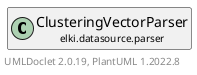 @startuml
    remove .*\.(Instance|Par|Parameterizer|Factory)$
    set namespaceSeparator none
    hide empty fields
    hide empty methods

    class "<size:14>ClusteringVectorParser.Par\n<size:10>elki.datasource.parser" as elki.datasource.parser.ClusteringVectorParser.Par [[ClusteringVectorParser.Par.html]] {
        +make(): ClusteringVectorParser
    }

    abstract class "<size:14>AbstractStreamingParser.Par\n<size:10>elki.datasource.parser" as elki.datasource.parser.AbstractStreamingParser.Par [[AbstractStreamingParser.Par.html]] {
        {abstract} +make(): AbstractStreamingParser
    }
    class "<size:14>ClusteringVectorParser\n<size:10>elki.datasource.parser" as elki.datasource.parser.ClusteringVectorParser [[ClusteringVectorParser.html]]

    elki.datasource.parser.AbstractStreamingParser.Par <|-- elki.datasource.parser.ClusteringVectorParser.Par
    elki.datasource.parser.ClusteringVectorParser +-- elki.datasource.parser.ClusteringVectorParser.Par

    center footer UMLDoclet 2.0.19, PlantUML 1.2022.8
@enduml
